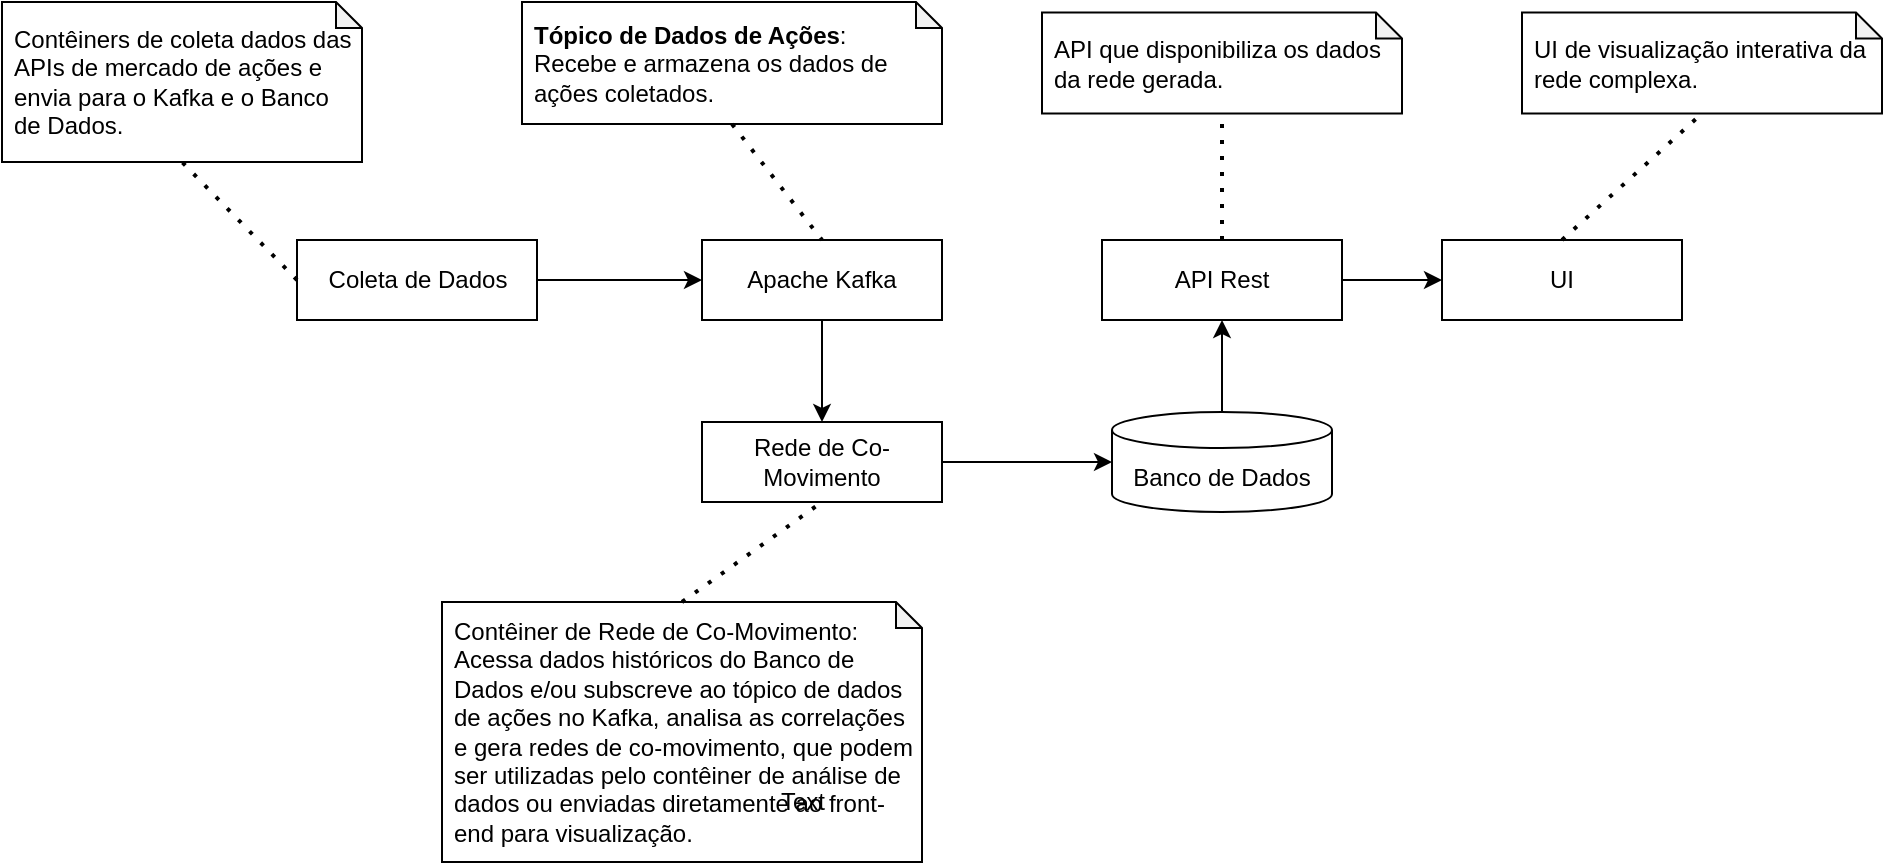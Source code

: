 <mxfile version="14.4.3" type="device"><diagram id="TCtKp8uMoJZYkEj1Z-1D" name="Esquemático"><mxGraphModel dx="1092" dy="534" grid="1" gridSize="10" guides="1" tooltips="1" connect="1" arrows="1" fold="1" page="1" pageScale="1" pageWidth="1169" pageHeight="827" math="0" shadow="0"><root><mxCell id="0"/><mxCell id="1" parent="0"/><mxCell id="BHgURAB6hR04JrOpUQHq-9" style="edgeStyle=orthogonalEdgeStyle;rounded=0;orthogonalLoop=1;jettySize=auto;html=1;exitX=0.5;exitY=1;exitDx=0;exitDy=0;" parent="1" source="ph-8INWkyT6w2fJpP6uH-1" target="ph-8INWkyT6w2fJpP6uH-10" edge="1"><mxGeometry relative="1" as="geometry"/></mxCell><mxCell id="ph-8INWkyT6w2fJpP6uH-1" value="Apache Kafka" style="rounded=0;whiteSpace=wrap;html=1;" parent="1" vertex="1"><mxGeometry x="440" y="389" width="120" height="40" as="geometry"/></mxCell><mxCell id="ph-8INWkyT6w2fJpP6uH-3" style="edgeStyle=orthogonalEdgeStyle;rounded=0;orthogonalLoop=1;jettySize=auto;html=1;entryX=0;entryY=0.5;entryDx=0;entryDy=0;" parent="1" source="ph-8INWkyT6w2fJpP6uH-2" target="ph-8INWkyT6w2fJpP6uH-1" edge="1"><mxGeometry relative="1" as="geometry"/></mxCell><mxCell id="ph-8INWkyT6w2fJpP6uH-2" value="Coleta de Dados" style="rounded=0;whiteSpace=wrap;html=1;" parent="1" vertex="1"><mxGeometry x="237.5" y="389" width="120" height="40" as="geometry"/></mxCell><mxCell id="BjoB7OZZzfPN1nRtJ8Ki-2" style="edgeStyle=orthogonalEdgeStyle;rounded=0;orthogonalLoop=1;jettySize=auto;html=1;exitX=0.5;exitY=0;exitDx=0;exitDy=0;exitPerimeter=0;" edge="1" parent="1" source="ph-8INWkyT6w2fJpP6uH-8" target="ph-8INWkyT6w2fJpP6uH-15"><mxGeometry relative="1" as="geometry"/></mxCell><mxCell id="ph-8INWkyT6w2fJpP6uH-8" value="Banco de Dados" style="shape=cylinder3;whiteSpace=wrap;html=1;boundedLbl=1;backgroundOutline=1;size=9;" parent="1" vertex="1"><mxGeometry x="645" y="475" width="110" height="50" as="geometry"/></mxCell><mxCell id="BHgURAB6hR04JrOpUQHq-1" style="edgeStyle=orthogonalEdgeStyle;rounded=0;orthogonalLoop=1;jettySize=auto;html=1;exitX=1;exitY=0.5;exitDx=0;exitDy=0;" parent="1" source="ph-8INWkyT6w2fJpP6uH-10" target="ph-8INWkyT6w2fJpP6uH-8" edge="1"><mxGeometry relative="1" as="geometry"/></mxCell><mxCell id="ph-8INWkyT6w2fJpP6uH-10" value="Rede de Co-Movimento" style="rounded=0;whiteSpace=wrap;html=1;" parent="1" vertex="1"><mxGeometry x="440" y="480" width="120" height="40" as="geometry"/></mxCell><mxCell id="BjoB7OZZzfPN1nRtJ8Ki-4" style="edgeStyle=orthogonalEdgeStyle;rounded=0;orthogonalLoop=1;jettySize=auto;html=1;exitX=1;exitY=0.5;exitDx=0;exitDy=0;" edge="1" parent="1" source="ph-8INWkyT6w2fJpP6uH-15" target="ph-8INWkyT6w2fJpP6uH-21"><mxGeometry relative="1" as="geometry"/></mxCell><mxCell id="ph-8INWkyT6w2fJpP6uH-15" value="API Rest" style="rounded=0;whiteSpace=wrap;html=1;" parent="1" vertex="1"><mxGeometry x="640" y="389" width="120" height="40" as="geometry"/></mxCell><mxCell id="ph-8INWkyT6w2fJpP6uH-20" value="&lt;div&gt;Contêiners de coleta dados das APIs de mercado de ações e envia para o Kafka e o Banco de Dados.&lt;br&gt;&lt;/div&gt;" style="shape=note;whiteSpace=wrap;html=1;backgroundOutline=1;darkOpacity=0.05;size=13;perimeterSpacing=0;spacingLeft=4;spacingRight=4;align=left;" parent="1" vertex="1"><mxGeometry x="90" y="270" width="180" height="80" as="geometry"/></mxCell><mxCell id="ph-8INWkyT6w2fJpP6uH-21" value="UI" style="rounded=0;whiteSpace=wrap;html=1;" parent="1" vertex="1"><mxGeometry x="810" y="389" width="120" height="40" as="geometry"/></mxCell><mxCell id="ph-8INWkyT6w2fJpP6uH-24" value="" style="endArrow=none;dashed=1;html=1;dashPattern=1 3;strokeWidth=2;entryX=0.5;entryY=1;entryDx=0;entryDy=0;entryPerimeter=0;exitX=0;exitY=0.5;exitDx=0;exitDy=0;" parent="1" source="ph-8INWkyT6w2fJpP6uH-2" target="ph-8INWkyT6w2fJpP6uH-20" edge="1"><mxGeometry width="50" height="50" relative="1" as="geometry"><mxPoint x="40" y="340" as="sourcePoint"/><mxPoint x="90" y="290" as="targetPoint"/></mxGeometry></mxCell><mxCell id="ph-8INWkyT6w2fJpP6uH-26" value="&lt;div&gt;Contêiner de Rede de Co-Movimento: Acessa dados históricos do Banco de Dados e/ou subscreve ao tópico de dados de ações no Kafka, analisa as correlações e gera redes de co-movimento, que podem ser utilizadas pelo contêiner de análise de dados ou enviadas diretamente ao front-end para visualização.&lt;br&gt;&lt;/div&gt;" style="shape=note;whiteSpace=wrap;html=1;backgroundOutline=1;darkOpacity=0.05;size=13;perimeterSpacing=0;spacingLeft=4;spacingRight=4;align=left;" parent="1" vertex="1"><mxGeometry x="310" y="570" width="240" height="130" as="geometry"/></mxCell><mxCell id="ph-8INWkyT6w2fJpP6uH-27" value="" style="endArrow=none;dashed=1;html=1;dashPattern=1 3;strokeWidth=2;entryX=0.5;entryY=1;entryDx=0;entryDy=0;exitX=0.5;exitY=0;exitDx=0;exitDy=0;exitPerimeter=0;" parent="1" source="ph-8INWkyT6w2fJpP6uH-26" target="ph-8INWkyT6w2fJpP6uH-10" edge="1"><mxGeometry width="50" height="50" relative="1" as="geometry"><mxPoint x="530" y="570" as="sourcePoint"/><mxPoint x="580" y="520" as="targetPoint"/></mxGeometry></mxCell><mxCell id="ph-8INWkyT6w2fJpP6uH-28" value="&lt;div&gt;&lt;b&gt;Tópico de Dados de Ações&lt;/b&gt;: Recebe e armazena os dados de ações coletados.&lt;/div&gt;" style="shape=note;whiteSpace=wrap;html=1;backgroundOutline=1;darkOpacity=0.05;size=13;perimeterSpacing=0;spacingLeft=4;spacingRight=4;align=left;" parent="1" vertex="1"><mxGeometry x="350" y="270" width="210" height="61" as="geometry"/></mxCell><mxCell id="ph-8INWkyT6w2fJpP6uH-29" value="" style="endArrow=none;dashed=1;html=1;dashPattern=1 3;strokeWidth=2;entryX=0.5;entryY=0;entryDx=0;entryDy=0;exitX=0.5;exitY=1;exitDx=0;exitDy=0;exitPerimeter=0;" parent="1" source="ph-8INWkyT6w2fJpP6uH-28" target="ph-8INWkyT6w2fJpP6uH-1" edge="1"><mxGeometry width="50" height="50" relative="1" as="geometry"><mxPoint x="140" y="540" as="sourcePoint"/><mxPoint x="190" y="490" as="targetPoint"/></mxGeometry></mxCell><mxCell id="BjoB7OZZzfPN1nRtJ8Ki-3" value="Text" style="text;html=1;align=center;verticalAlign=middle;resizable=0;points=[];autosize=1;" vertex="1" parent="1"><mxGeometry x="470" y="660" width="40" height="20" as="geometry"/></mxCell><mxCell id="BjoB7OZZzfPN1nRtJ8Ki-5" value="&lt;div&gt;API que disponibiliza os dados da rede gerada.&lt;/div&gt;" style="shape=note;whiteSpace=wrap;html=1;backgroundOutline=1;darkOpacity=0.05;size=13;perimeterSpacing=0;spacingLeft=4;spacingRight=4;align=left;" vertex="1" parent="1"><mxGeometry x="610" y="275.25" width="180" height="50.5" as="geometry"/></mxCell><mxCell id="BjoB7OZZzfPN1nRtJ8Ki-6" value="&lt;div&gt;UI de visualização interativa da rede complexa.&lt;/div&gt;" style="shape=note;whiteSpace=wrap;html=1;backgroundOutline=1;darkOpacity=0.05;size=13;perimeterSpacing=0;spacingLeft=4;spacingRight=4;align=left;" vertex="1" parent="1"><mxGeometry x="850" y="275.25" width="180" height="50.5" as="geometry"/></mxCell><mxCell id="BjoB7OZZzfPN1nRtJ8Ki-7" value="" style="endArrow=none;dashed=1;html=1;dashPattern=1 3;strokeWidth=2;entryX=0.5;entryY=1;entryDx=0;entryDy=0;entryPerimeter=0;" edge="1" parent="1" source="ph-8INWkyT6w2fJpP6uH-15" target="BjoB7OZZzfPN1nRtJ8Ki-5"><mxGeometry width="50" height="50" relative="1" as="geometry"><mxPoint x="570" y="400" as="sourcePoint"/><mxPoint x="620" y="350" as="targetPoint"/></mxGeometry></mxCell><mxCell id="BjoB7OZZzfPN1nRtJ8Ki-8" value="" style="endArrow=none;dashed=1;html=1;dashPattern=1 3;strokeWidth=2;entryX=0.5;entryY=1;entryDx=0;entryDy=0;entryPerimeter=0;exitX=0.5;exitY=0;exitDx=0;exitDy=0;" edge="1" parent="1" source="ph-8INWkyT6w2fJpP6uH-21" target="BjoB7OZZzfPN1nRtJ8Ki-6"><mxGeometry width="50" height="50" relative="1" as="geometry"><mxPoint x="910" y="400" as="sourcePoint"/><mxPoint x="960" y="350" as="targetPoint"/></mxGeometry></mxCell></root></mxGraphModel></diagram></mxfile>